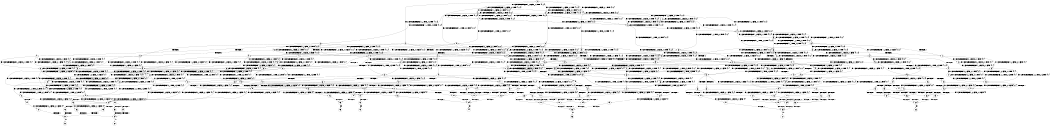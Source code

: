 digraph BCG {
size = "7, 10.5";
center = TRUE;
node [shape = circle];
0 [peripheries = 2];
0 -> 1 [label = "EX !0 !ATOMIC_EXCH_BRANCH (2, +0, FALSE, +0, 1, TRUE) !{0, 1, 2}"];
0 -> 2 [label = "EX !2 !ATOMIC_EXCH_BRANCH (1, +1, TRUE, +0, 2, TRUE) !{0, 1, 2}"];
0 -> 3 [label = "EX !1 !ATOMIC_EXCH_BRANCH (1, +0, FALSE, +0, 1, TRUE) !{0, 1, 2}"];
0 -> 4 [label = "EX !0 !ATOMIC_EXCH_BRANCH (2, +0, FALSE, +0, 1, TRUE) !{0, 1, 2}"];
1 -> 1 [label = "EX !0 !ATOMIC_EXCH_BRANCH (2, +0, FALSE, +0, 1, TRUE) !{0, 1, 2}"];
1 -> 5 [label = "EX !2 !ATOMIC_EXCH_BRANCH (1, +1, TRUE, +0, 2, TRUE) !{0, 1, 2}"];
1 -> 6 [label = "EX !1 !ATOMIC_EXCH_BRANCH (1, +0, FALSE, +0, 1, TRUE) !{0, 1, 2}"];
1 -> 4 [label = "EX !0 !ATOMIC_EXCH_BRANCH (2, +0, FALSE, +0, 1, TRUE) !{0, 1, 2}"];
2 -> 7 [label = "EX !0 !ATOMIC_EXCH_BRANCH (2, +0, FALSE, +0, 1, TRUE) !{0, 1, 2}"];
2 -> 8 [label = "EX !1 !ATOMIC_EXCH_BRANCH (1, +0, FALSE, +0, 1, FALSE) !{0, 1, 2}"];
2 -> 9 [label = "TERMINATE !2"];
2 -> 10 [label = "EX !0 !ATOMIC_EXCH_BRANCH (2, +0, FALSE, +0, 1, TRUE) !{0, 1, 2}"];
3 -> 3 [label = "EX !1 !ATOMIC_EXCH_BRANCH (1, +0, FALSE, +0, 1, TRUE) !{0, 1, 2}"];
3 -> 11 [label = "EX !0 !ATOMIC_EXCH_BRANCH (2, +0, FALSE, +0, 1, TRUE) !{0, 1, 2}"];
3 -> 12 [label = "EX !2 !ATOMIC_EXCH_BRANCH (1, +1, TRUE, +0, 2, TRUE) !{0, 1, 2}"];
3 -> 13 [label = "EX !0 !ATOMIC_EXCH_BRANCH (2, +0, FALSE, +0, 1, TRUE) !{0, 1, 2}"];
4 -> 14 [label = "EX !1 !ATOMIC_EXCH_BRANCH (1, +0, FALSE, +0, 1, TRUE) !{0, 1, 2}"];
4 -> 4 [label = "EX !0 !ATOMIC_EXCH_BRANCH (2, +0, FALSE, +0, 1, TRUE) !{0, 1, 2}"];
4 -> 15 [label = "EX !2 !ATOMIC_EXCH_BRANCH (1, +1, TRUE, +0, 2, TRUE) !{0, 1, 2}"];
4 -> 16 [label = "EX !1 !ATOMIC_EXCH_BRANCH (1, +0, FALSE, +0, 1, TRUE) !{0, 1, 2}"];
5 -> 7 [label = "EX !0 !ATOMIC_EXCH_BRANCH (2, +0, FALSE, +0, 1, TRUE) !{0, 1, 2}"];
5 -> 17 [label = "EX !1 !ATOMIC_EXCH_BRANCH (1, +0, FALSE, +0, 1, FALSE) !{0, 1, 2}"];
5 -> 18 [label = "TERMINATE !2"];
5 -> 10 [label = "EX !0 !ATOMIC_EXCH_BRANCH (2, +0, FALSE, +0, 1, TRUE) !{0, 1, 2}"];
6 -> 11 [label = "EX !0 !ATOMIC_EXCH_BRANCH (2, +0, FALSE, +0, 1, TRUE) !{0, 1, 2}"];
6 -> 6 [label = "EX !1 !ATOMIC_EXCH_BRANCH (1, +0, FALSE, +0, 1, TRUE) !{0, 1, 2}"];
6 -> 19 [label = "EX !2 !ATOMIC_EXCH_BRANCH (1, +1, TRUE, +0, 2, TRUE) !{0, 1, 2}"];
6 -> 13 [label = "EX !0 !ATOMIC_EXCH_BRANCH (2, +0, FALSE, +0, 1, TRUE) !{0, 1, 2}"];
7 -> 7 [label = "EX !0 !ATOMIC_EXCH_BRANCH (2, +0, FALSE, +0, 1, TRUE) !{0, 1, 2}"];
7 -> 17 [label = "EX !1 !ATOMIC_EXCH_BRANCH (1, +0, FALSE, +0, 1, FALSE) !{0, 1, 2}"];
7 -> 18 [label = "TERMINATE !2"];
7 -> 10 [label = "EX !0 !ATOMIC_EXCH_BRANCH (2, +0, FALSE, +0, 1, TRUE) !{0, 1, 2}"];
8 -> 20 [label = "EX !1 !ATOMIC_EXCH_BRANCH (2, +1, TRUE, +0, 3, TRUE) !{0, 1, 2}"];
8 -> 21 [label = "EX !0 !ATOMIC_EXCH_BRANCH (2, +0, FALSE, +0, 1, TRUE) !{0, 1, 2}"];
8 -> 22 [label = "TERMINATE !2"];
8 -> 23 [label = "EX !0 !ATOMIC_EXCH_BRANCH (2, +0, FALSE, +0, 1, TRUE) !{0, 1, 2}"];
9 -> 24 [label = "EX !0 !ATOMIC_EXCH_BRANCH (2, +0, FALSE, +0, 1, TRUE) !{0, 1}"];
9 -> 25 [label = "EX !1 !ATOMIC_EXCH_BRANCH (1, +0, FALSE, +0, 1, FALSE) !{0, 1}"];
9 -> 26 [label = "EX !0 !ATOMIC_EXCH_BRANCH (2, +0, FALSE, +0, 1, TRUE) !{0, 1}"];
10 -> 27 [label = "EX !1 !ATOMIC_EXCH_BRANCH (1, +0, FALSE, +0, 1, FALSE) !{0, 1, 2}"];
10 -> 10 [label = "EX !0 !ATOMIC_EXCH_BRANCH (2, +0, FALSE, +0, 1, TRUE) !{0, 1, 2}"];
10 -> 28 [label = "EX !1 !ATOMIC_EXCH_BRANCH (1, +0, FALSE, +0, 1, FALSE) !{0, 1, 2}"];
10 -> 29 [label = "TERMINATE !2"];
11 -> 11 [label = "EX !0 !ATOMIC_EXCH_BRANCH (2, +0, FALSE, +0, 1, TRUE) !{0, 1, 2}"];
11 -> 6 [label = "EX !1 !ATOMIC_EXCH_BRANCH (1, +0, FALSE, +0, 1, TRUE) !{0, 1, 2}"];
11 -> 19 [label = "EX !2 !ATOMIC_EXCH_BRANCH (1, +1, TRUE, +0, 2, TRUE) !{0, 1, 2}"];
11 -> 13 [label = "EX !0 !ATOMIC_EXCH_BRANCH (2, +0, FALSE, +0, 1, TRUE) !{0, 1, 2}"];
12 -> 8 [label = "EX !1 !ATOMIC_EXCH_BRANCH (1, +0, FALSE, +0, 1, FALSE) !{0, 1, 2}"];
12 -> 30 [label = "EX !0 !ATOMIC_EXCH_BRANCH (2, +0, FALSE, +0, 1, TRUE) !{0, 1, 2}"];
12 -> 31 [label = "TERMINATE !2"];
12 -> 32 [label = "EX !0 !ATOMIC_EXCH_BRANCH (2, +0, FALSE, +0, 1, TRUE) !{0, 1, 2}"];
13 -> 14 [label = "EX !1 !ATOMIC_EXCH_BRANCH (1, +0, FALSE, +0, 1, TRUE) !{0, 1, 2}"];
13 -> 13 [label = "EX !0 !ATOMIC_EXCH_BRANCH (2, +0, FALSE, +0, 1, TRUE) !{0, 1, 2}"];
13 -> 16 [label = "EX !1 !ATOMIC_EXCH_BRANCH (1, +0, FALSE, +0, 1, TRUE) !{0, 1, 2}"];
13 -> 33 [label = "EX !2 !ATOMIC_EXCH_BRANCH (1, +1, TRUE, +0, 2, TRUE) !{0, 1, 2}"];
14 -> 34 [label = "EX !2 !ATOMIC_EXCH_BRANCH (1, +1, TRUE, +0, 2, TRUE) !{0, 1, 2}"];
14 -> 35 [label = "EX !0 !ATOMIC_EXCH_BRANCH (2, +0, FALSE, +0, 1, TRUE) !{0, 1, 2}"];
14 -> 14 [label = "EX !1 !ATOMIC_EXCH_BRANCH (1, +0, FALSE, +0, 1, TRUE) !{0, 1, 2}"];
14 -> 36 [label = "EX !2 !ATOMIC_EXCH_BRANCH (1, +1, TRUE, +0, 2, TRUE) !{0, 1, 2}"];
15 -> 27 [label = "EX !1 !ATOMIC_EXCH_BRANCH (1, +0, FALSE, +0, 1, FALSE) !{0, 1, 2}"];
15 -> 10 [label = "EX !0 !ATOMIC_EXCH_BRANCH (2, +0, FALSE, +0, 1, TRUE) !{0, 1, 2}"];
15 -> 28 [label = "EX !1 !ATOMIC_EXCH_BRANCH (1, +0, FALSE, +0, 1, FALSE) !{0, 1, 2}"];
15 -> 29 [label = "TERMINATE !2"];
16 -> 14 [label = "EX !1 !ATOMIC_EXCH_BRANCH (1, +0, FALSE, +0, 1, TRUE) !{0, 1, 2}"];
16 -> 13 [label = "EX !0 !ATOMIC_EXCH_BRANCH (2, +0, FALSE, +0, 1, TRUE) !{0, 1, 2}"];
16 -> 16 [label = "EX !1 !ATOMIC_EXCH_BRANCH (1, +0, FALSE, +0, 1, TRUE) !{0, 1, 2}"];
16 -> 33 [label = "EX !2 !ATOMIC_EXCH_BRANCH (1, +1, TRUE, +0, 2, TRUE) !{0, 1, 2}"];
17 -> 21 [label = "EX !0 !ATOMIC_EXCH_BRANCH (2, +0, FALSE, +0, 1, TRUE) !{0, 1, 2}"];
17 -> 37 [label = "EX !1 !ATOMIC_EXCH_BRANCH (2, +1, TRUE, +0, 3, TRUE) !{0, 1, 2}"];
17 -> 38 [label = "TERMINATE !2"];
17 -> 23 [label = "EX !0 !ATOMIC_EXCH_BRANCH (2, +0, FALSE, +0, 1, TRUE) !{0, 1, 2}"];
18 -> 24 [label = "EX !0 !ATOMIC_EXCH_BRANCH (2, +0, FALSE, +0, 1, TRUE) !{0, 1}"];
18 -> 39 [label = "EX !1 !ATOMIC_EXCH_BRANCH (1, +0, FALSE, +0, 1, FALSE) !{0, 1}"];
18 -> 26 [label = "EX !0 !ATOMIC_EXCH_BRANCH (2, +0, FALSE, +0, 1, TRUE) !{0, 1}"];
19 -> 30 [label = "EX !0 !ATOMIC_EXCH_BRANCH (2, +0, FALSE, +0, 1, TRUE) !{0, 1, 2}"];
19 -> 17 [label = "EX !1 !ATOMIC_EXCH_BRANCH (1, +0, FALSE, +0, 1, FALSE) !{0, 1, 2}"];
19 -> 40 [label = "TERMINATE !2"];
19 -> 32 [label = "EX !0 !ATOMIC_EXCH_BRANCH (2, +0, FALSE, +0, 1, TRUE) !{0, 1, 2}"];
20 -> 41 [label = "EX !0 !ATOMIC_EXCH_BRANCH (2, +0, FALSE, +0, 1, FALSE) !{0, 1, 2}"];
20 -> 42 [label = "TERMINATE !2"];
20 -> 43 [label = "TERMINATE !1"];
20 -> 44 [label = "EX !0 !ATOMIC_EXCH_BRANCH (2, +0, FALSE, +0, 1, FALSE) !{0, 1, 2}"];
21 -> 21 [label = "EX !0 !ATOMIC_EXCH_BRANCH (2, +0, FALSE, +0, 1, TRUE) !{0, 1, 2}"];
21 -> 37 [label = "EX !1 !ATOMIC_EXCH_BRANCH (2, +1, TRUE, +0, 3, TRUE) !{0, 1, 2}"];
21 -> 38 [label = "TERMINATE !2"];
21 -> 23 [label = "EX !0 !ATOMIC_EXCH_BRANCH (2, +0, FALSE, +0, 1, TRUE) !{0, 1, 2}"];
22 -> 45 [label = "EX !1 !ATOMIC_EXCH_BRANCH (2, +1, TRUE, +0, 3, TRUE) !{0, 1}"];
22 -> 46 [label = "EX !0 !ATOMIC_EXCH_BRANCH (2, +0, FALSE, +0, 1, TRUE) !{0, 1}"];
22 -> 47 [label = "EX !0 !ATOMIC_EXCH_BRANCH (2, +0, FALSE, +0, 1, TRUE) !{0, 1}"];
23 -> 48 [label = "EX !1 !ATOMIC_EXCH_BRANCH (2, +1, TRUE, +0, 3, TRUE) !{0, 1, 2}"];
23 -> 23 [label = "EX !0 !ATOMIC_EXCH_BRANCH (2, +0, FALSE, +0, 1, TRUE) !{0, 1, 2}"];
23 -> 49 [label = "EX !1 !ATOMIC_EXCH_BRANCH (2, +1, TRUE, +0, 3, TRUE) !{0, 1, 2}"];
23 -> 50 [label = "TERMINATE !2"];
24 -> 24 [label = "EX !0 !ATOMIC_EXCH_BRANCH (2, +0, FALSE, +0, 1, TRUE) !{0, 1}"];
24 -> 39 [label = "EX !1 !ATOMIC_EXCH_BRANCH (1, +0, FALSE, +0, 1, FALSE) !{0, 1}"];
24 -> 26 [label = "EX !0 !ATOMIC_EXCH_BRANCH (2, +0, FALSE, +0, 1, TRUE) !{0, 1}"];
25 -> 45 [label = "EX !1 !ATOMIC_EXCH_BRANCH (2, +1, TRUE, +0, 3, TRUE) !{0, 1}"];
25 -> 46 [label = "EX !0 !ATOMIC_EXCH_BRANCH (2, +0, FALSE, +0, 1, TRUE) !{0, 1}"];
25 -> 47 [label = "EX !0 !ATOMIC_EXCH_BRANCH (2, +0, FALSE, +0, 1, TRUE) !{0, 1}"];
26 -> 51 [label = "EX !1 !ATOMIC_EXCH_BRANCH (1, +0, FALSE, +0, 1, FALSE) !{0, 1}"];
26 -> 26 [label = "EX !0 !ATOMIC_EXCH_BRANCH (2, +0, FALSE, +0, 1, TRUE) !{0, 1}"];
26 -> 52 [label = "EX !1 !ATOMIC_EXCH_BRANCH (1, +0, FALSE, +0, 1, FALSE) !{0, 1}"];
27 -> 53 [label = "EX !0 !ATOMIC_EXCH_BRANCH (2, +0, FALSE, +0, 1, TRUE) !{0, 1, 2}"];
27 -> 48 [label = "EX !1 !ATOMIC_EXCH_BRANCH (2, +1, TRUE, +0, 3, TRUE) !{0, 1, 2}"];
27 -> 54 [label = "TERMINATE !2"];
28 -> 48 [label = "EX !1 !ATOMIC_EXCH_BRANCH (2, +1, TRUE, +0, 3, TRUE) !{0, 1, 2}"];
28 -> 23 [label = "EX !0 !ATOMIC_EXCH_BRANCH (2, +0, FALSE, +0, 1, TRUE) !{0, 1, 2}"];
28 -> 49 [label = "EX !1 !ATOMIC_EXCH_BRANCH (2, +1, TRUE, +0, 3, TRUE) !{0, 1, 2}"];
28 -> 50 [label = "TERMINATE !2"];
29 -> 55 [label = "EX !0 !ATOMIC_EXCH_BRANCH (2, +0, FALSE, +0, 1, TRUE) !{0, 1}"];
29 -> 56 [label = "EX !1 !ATOMIC_EXCH_BRANCH (1, +0, FALSE, +0, 1, FALSE) !{0, 1}"];
30 -> 30 [label = "EX !0 !ATOMIC_EXCH_BRANCH (2, +0, FALSE, +0, 1, TRUE) !{0, 1, 2}"];
30 -> 17 [label = "EX !1 !ATOMIC_EXCH_BRANCH (1, +0, FALSE, +0, 1, FALSE) !{0, 1, 2}"];
30 -> 40 [label = "TERMINATE !2"];
30 -> 32 [label = "EX !0 !ATOMIC_EXCH_BRANCH (2, +0, FALSE, +0, 1, TRUE) !{0, 1, 2}"];
31 -> 25 [label = "EX !1 !ATOMIC_EXCH_BRANCH (1, +0, FALSE, +0, 1, FALSE) !{0, 1}"];
31 -> 57 [label = "EX !0 !ATOMIC_EXCH_BRANCH (2, +0, FALSE, +0, 1, TRUE) !{0, 1}"];
31 -> 58 [label = "EX !0 !ATOMIC_EXCH_BRANCH (2, +0, FALSE, +0, 1, TRUE) !{0, 1}"];
32 -> 27 [label = "EX !1 !ATOMIC_EXCH_BRANCH (1, +0, FALSE, +0, 1, FALSE) !{0, 1, 2}"];
32 -> 32 [label = "EX !0 !ATOMIC_EXCH_BRANCH (2, +0, FALSE, +0, 1, TRUE) !{0, 1, 2}"];
32 -> 28 [label = "EX !1 !ATOMIC_EXCH_BRANCH (1, +0, FALSE, +0, 1, FALSE) !{0, 1, 2}"];
32 -> 59 [label = "TERMINATE !2"];
33 -> 27 [label = "EX !1 !ATOMIC_EXCH_BRANCH (1, +0, FALSE, +0, 1, FALSE) !{0, 1, 2}"];
33 -> 32 [label = "EX !0 !ATOMIC_EXCH_BRANCH (2, +0, FALSE, +0, 1, TRUE) !{0, 1, 2}"];
33 -> 28 [label = "EX !1 !ATOMIC_EXCH_BRANCH (1, +0, FALSE, +0, 1, FALSE) !{0, 1, 2}"];
33 -> 59 [label = "TERMINATE !2"];
34 -> 60 [label = "EX !0 !ATOMIC_EXCH_BRANCH (2, +0, FALSE, +0, 1, TRUE) !{0, 1, 2}"];
34 -> 61 [label = "EX !1 !ATOMIC_EXCH_BRANCH (1, +0, FALSE, +0, 1, FALSE) !{0, 1, 2}"];
34 -> 62 [label = "TERMINATE !2"];
34 -> 32 [label = "EX !0 !ATOMIC_EXCH_BRANCH (2, +0, FALSE, +0, 1, TRUE) !{0, 1, 2}"];
35 -> 34 [label = "EX !2 !ATOMIC_EXCH_BRANCH (1, +1, TRUE, +0, 2, TRUE) !{0, 1, 2}"];
35 -> 35 [label = "EX !0 !ATOMIC_EXCH_BRANCH (2, +0, FALSE, +0, 1, TRUE) !{0, 1, 2}"];
35 -> 14 [label = "EX !1 !ATOMIC_EXCH_BRANCH (1, +0, FALSE, +0, 1, TRUE) !{0, 1, 2}"];
35 -> 36 [label = "EX !2 !ATOMIC_EXCH_BRANCH (1, +1, TRUE, +0, 2, TRUE) !{0, 1, 2}"];
36 -> 63 [label = "EX !0 !ATOMIC_EXCH_BRANCH (2, +0, FALSE, +0, 1, TRUE) !{0, 1, 2}"];
36 -> 27 [label = "EX !1 !ATOMIC_EXCH_BRANCH (1, +0, FALSE, +0, 1, FALSE) !{0, 1, 2}"];
36 -> 64 [label = "TERMINATE !2"];
37 -> 41 [label = "EX !0 !ATOMIC_EXCH_BRANCH (2, +0, FALSE, +0, 1, FALSE) !{0, 1, 2}"];
37 -> 65 [label = "TERMINATE !2"];
37 -> 66 [label = "TERMINATE !1"];
37 -> 44 [label = "EX !0 !ATOMIC_EXCH_BRANCH (2, +0, FALSE, +0, 1, FALSE) !{0, 1, 2}"];
38 -> 46 [label = "EX !0 !ATOMIC_EXCH_BRANCH (2, +0, FALSE, +0, 1, TRUE) !{0, 1}"];
38 -> 67 [label = "EX !1 !ATOMIC_EXCH_BRANCH (2, +1, TRUE, +0, 3, TRUE) !{0, 1}"];
38 -> 47 [label = "EX !0 !ATOMIC_EXCH_BRANCH (2, +0, FALSE, +0, 1, TRUE) !{0, 1}"];
39 -> 46 [label = "EX !0 !ATOMIC_EXCH_BRANCH (2, +0, FALSE, +0, 1, TRUE) !{0, 1}"];
39 -> 67 [label = "EX !1 !ATOMIC_EXCH_BRANCH (2, +1, TRUE, +0, 3, TRUE) !{0, 1}"];
39 -> 47 [label = "EX !0 !ATOMIC_EXCH_BRANCH (2, +0, FALSE, +0, 1, TRUE) !{0, 1}"];
40 -> 57 [label = "EX !0 !ATOMIC_EXCH_BRANCH (2, +0, FALSE, +0, 1, TRUE) !{0, 1}"];
40 -> 39 [label = "EX !1 !ATOMIC_EXCH_BRANCH (1, +0, FALSE, +0, 1, FALSE) !{0, 1}"];
40 -> 58 [label = "EX !0 !ATOMIC_EXCH_BRANCH (2, +0, FALSE, +0, 1, TRUE) !{0, 1}"];
41 -> 68 [label = "TERMINATE !0"];
41 -> 69 [label = "TERMINATE !2"];
41 -> 70 [label = "TERMINATE !1"];
42 -> 71 [label = "EX !0 !ATOMIC_EXCH_BRANCH (2, +0, FALSE, +0, 1, FALSE) !{0, 1}"];
42 -> 72 [label = "TERMINATE !1"];
42 -> 73 [label = "EX !0 !ATOMIC_EXCH_BRANCH (2, +0, FALSE, +0, 1, FALSE) !{0, 1}"];
43 -> 74 [label = "EX !0 !ATOMIC_EXCH_BRANCH (2, +0, FALSE, +0, 1, FALSE) !{0, 2}"];
43 -> 72 [label = "TERMINATE !2"];
43 -> 75 [label = "EX !0 !ATOMIC_EXCH_BRANCH (2, +0, FALSE, +0, 1, FALSE) !{0, 2}"];
44 -> 76 [label = "TERMINATE !0"];
44 -> 77 [label = "TERMINATE !2"];
44 -> 78 [label = "TERMINATE !1"];
45 -> 71 [label = "EX !0 !ATOMIC_EXCH_BRANCH (2, +0, FALSE, +0, 1, FALSE) !{0, 1}"];
45 -> 72 [label = "TERMINATE !1"];
45 -> 73 [label = "EX !0 !ATOMIC_EXCH_BRANCH (2, +0, FALSE, +0, 1, FALSE) !{0, 1}"];
46 -> 46 [label = "EX !0 !ATOMIC_EXCH_BRANCH (2, +0, FALSE, +0, 1, TRUE) !{0, 1}"];
46 -> 67 [label = "EX !1 !ATOMIC_EXCH_BRANCH (2, +1, TRUE, +0, 3, TRUE) !{0, 1}"];
46 -> 47 [label = "EX !0 !ATOMIC_EXCH_BRANCH (2, +0, FALSE, +0, 1, TRUE) !{0, 1}"];
47 -> 79 [label = "EX !1 !ATOMIC_EXCH_BRANCH (2, +1, TRUE, +0, 3, TRUE) !{0, 1}"];
47 -> 47 [label = "EX !0 !ATOMIC_EXCH_BRANCH (2, +0, FALSE, +0, 1, TRUE) !{0, 1}"];
47 -> 80 [label = "EX !1 !ATOMIC_EXCH_BRANCH (2, +1, TRUE, +0, 3, TRUE) !{0, 1}"];
48 -> 81 [label = "EX !0 !ATOMIC_EXCH_BRANCH (2, +0, FALSE, +0, 1, FALSE) !{0, 1, 2}"];
48 -> 82 [label = "TERMINATE !2"];
48 -> 83 [label = "TERMINATE !1"];
49 -> 44 [label = "EX !0 !ATOMIC_EXCH_BRANCH (2, +0, FALSE, +0, 1, FALSE) !{0, 1, 2}"];
49 -> 84 [label = "TERMINATE !2"];
49 -> 85 [label = "TERMINATE !1"];
50 -> 86 [label = "EX !0 !ATOMIC_EXCH_BRANCH (2, +0, FALSE, +0, 1, TRUE) !{0, 1}"];
50 -> 87 [label = "EX !1 !ATOMIC_EXCH_BRANCH (2, +1, TRUE, +0, 3, TRUE) !{0, 1}"];
51 -> 88 [label = "EX !0 !ATOMIC_EXCH_BRANCH (2, +0, FALSE, +0, 1, TRUE) !{0, 1}"];
51 -> 79 [label = "EX !1 !ATOMIC_EXCH_BRANCH (2, +1, TRUE, +0, 3, TRUE) !{0, 1}"];
51 -> 47 [label = "EX !0 !ATOMIC_EXCH_BRANCH (2, +0, FALSE, +0, 1, TRUE) !{0, 1}"];
52 -> 79 [label = "EX !1 !ATOMIC_EXCH_BRANCH (2, +1, TRUE, +0, 3, TRUE) !{0, 1}"];
52 -> 47 [label = "EX !0 !ATOMIC_EXCH_BRANCH (2, +0, FALSE, +0, 1, TRUE) !{0, 1}"];
52 -> 80 [label = "EX !1 !ATOMIC_EXCH_BRANCH (2, +1, TRUE, +0, 3, TRUE) !{0, 1}"];
53 -> 53 [label = "EX !0 !ATOMIC_EXCH_BRANCH (2, +0, FALSE, +0, 1, TRUE) !{0, 1, 2}"];
53 -> 48 [label = "EX !1 !ATOMIC_EXCH_BRANCH (2, +1, TRUE, +0, 3, TRUE) !{0, 1, 2}"];
53 -> 54 [label = "TERMINATE !2"];
54 -> 89 [label = "EX !0 !ATOMIC_EXCH_BRANCH (2, +0, FALSE, +0, 1, TRUE) !{0, 1}"];
54 -> 90 [label = "EX !1 !ATOMIC_EXCH_BRANCH (2, +1, TRUE, +0, 3, TRUE) !{0, 1}"];
55 -> 55 [label = "EX !0 !ATOMIC_EXCH_BRANCH (2, +0, FALSE, +0, 1, TRUE) !{0, 1}"];
55 -> 56 [label = "EX !1 !ATOMIC_EXCH_BRANCH (1, +0, FALSE, +0, 1, FALSE) !{0, 1}"];
56 -> 86 [label = "EX !0 !ATOMIC_EXCH_BRANCH (2, +0, FALSE, +0, 1, TRUE) !{0, 1}"];
56 -> 87 [label = "EX !1 !ATOMIC_EXCH_BRANCH (2, +1, TRUE, +0, 3, TRUE) !{0, 1}"];
57 -> 57 [label = "EX !0 !ATOMIC_EXCH_BRANCH (2, +0, FALSE, +0, 1, TRUE) !{0, 1}"];
57 -> 39 [label = "EX !1 !ATOMIC_EXCH_BRANCH (1, +0, FALSE, +0, 1, FALSE) !{0, 1}"];
57 -> 58 [label = "EX !0 !ATOMIC_EXCH_BRANCH (2, +0, FALSE, +0, 1, TRUE) !{0, 1}"];
58 -> 51 [label = "EX !1 !ATOMIC_EXCH_BRANCH (1, +0, FALSE, +0, 1, FALSE) !{0, 1}"];
58 -> 58 [label = "EX !0 !ATOMIC_EXCH_BRANCH (2, +0, FALSE, +0, 1, TRUE) !{0, 1}"];
58 -> 52 [label = "EX !1 !ATOMIC_EXCH_BRANCH (1, +0, FALSE, +0, 1, FALSE) !{0, 1}"];
59 -> 91 [label = "EX !0 !ATOMIC_EXCH_BRANCH (2, +0, FALSE, +0, 1, TRUE) !{0, 1}"];
59 -> 56 [label = "EX !1 !ATOMIC_EXCH_BRANCH (1, +0, FALSE, +0, 1, FALSE) !{0, 1}"];
60 -> 60 [label = "EX !0 !ATOMIC_EXCH_BRANCH (2, +0, FALSE, +0, 1, TRUE) !{0, 1, 2}"];
60 -> 61 [label = "EX !1 !ATOMIC_EXCH_BRANCH (1, +0, FALSE, +0, 1, FALSE) !{0, 1, 2}"];
60 -> 62 [label = "TERMINATE !2"];
60 -> 32 [label = "EX !0 !ATOMIC_EXCH_BRANCH (2, +0, FALSE, +0, 1, TRUE) !{0, 1, 2}"];
61 -> 92 [label = "EX !0 !ATOMIC_EXCH_BRANCH (2, +0, FALSE, +0, 1, TRUE) !{0, 1, 2}"];
61 -> 93 [label = "EX !1 !ATOMIC_EXCH_BRANCH (2, +1, TRUE, +0, 3, TRUE) !{0, 1, 2}"];
61 -> 94 [label = "TERMINATE !2"];
61 -> 23 [label = "EX !0 !ATOMIC_EXCH_BRANCH (2, +0, FALSE, +0, 1, TRUE) !{0, 1, 2}"];
62 -> 95 [label = "EX !0 !ATOMIC_EXCH_BRANCH (2, +0, FALSE, +0, 1, TRUE) !{0, 1}"];
62 -> 96 [label = "EX !1 !ATOMIC_EXCH_BRANCH (1, +0, FALSE, +0, 1, FALSE) !{0, 1}"];
63 -> 63 [label = "EX !0 !ATOMIC_EXCH_BRANCH (2, +0, FALSE, +0, 1, TRUE) !{0, 1, 2}"];
63 -> 27 [label = "EX !1 !ATOMIC_EXCH_BRANCH (1, +0, FALSE, +0, 1, FALSE) !{0, 1, 2}"];
63 -> 64 [label = "TERMINATE !2"];
64 -> 97 [label = "EX !0 !ATOMIC_EXCH_BRANCH (2, +0, FALSE, +0, 1, TRUE) !{0, 1}"];
64 -> 98 [label = "EX !1 !ATOMIC_EXCH_BRANCH (1, +0, FALSE, +0, 1, FALSE) !{0, 1}"];
65 -> 71 [label = "EX !0 !ATOMIC_EXCH_BRANCH (2, +0, FALSE, +0, 1, FALSE) !{0, 1}"];
65 -> 99 [label = "TERMINATE !1"];
65 -> 73 [label = "EX !0 !ATOMIC_EXCH_BRANCH (2, +0, FALSE, +0, 1, FALSE) !{0, 1}"];
66 -> 74 [label = "EX !0 !ATOMIC_EXCH_BRANCH (2, +0, FALSE, +0, 1, FALSE) !{0, 2}"];
66 -> 99 [label = "TERMINATE !2"];
66 -> 75 [label = "EX !0 !ATOMIC_EXCH_BRANCH (2, +0, FALSE, +0, 1, FALSE) !{0, 2}"];
67 -> 71 [label = "EX !0 !ATOMIC_EXCH_BRANCH (2, +0, FALSE, +0, 1, FALSE) !{0, 1}"];
67 -> 99 [label = "TERMINATE !1"];
67 -> 73 [label = "EX !0 !ATOMIC_EXCH_BRANCH (2, +0, FALSE, +0, 1, FALSE) !{0, 1}"];
68 -> 100 [label = "TERMINATE !2"];
68 -> 101 [label = "TERMINATE !1"];
69 -> 100 [label = "TERMINATE !0"];
69 -> 102 [label = "TERMINATE !1"];
70 -> 101 [label = "TERMINATE !0"];
70 -> 102 [label = "TERMINATE !2"];
71 -> 100 [label = "TERMINATE !0"];
71 -> 102 [label = "TERMINATE !1"];
72 -> 103 [label = "EX !0 !ATOMIC_EXCH_BRANCH (2, +0, FALSE, +0, 1, FALSE) !{0}"];
72 -> 104 [label = "EX !0 !ATOMIC_EXCH_BRANCH (2, +0, FALSE, +0, 1, FALSE) !{0}"];
73 -> 105 [label = "TERMINATE !0"];
73 -> 106 [label = "TERMINATE !1"];
74 -> 101 [label = "TERMINATE !0"];
74 -> 102 [label = "TERMINATE !2"];
75 -> 107 [label = "TERMINATE !0"];
75 -> 108 [label = "TERMINATE !2"];
76 -> 109 [label = "TERMINATE !2"];
76 -> 110 [label = "TERMINATE !1"];
77 -> 109 [label = "TERMINATE !0"];
77 -> 111 [label = "TERMINATE !1"];
78 -> 110 [label = "TERMINATE !0"];
78 -> 111 [label = "TERMINATE !2"];
79 -> 112 [label = "EX !0 !ATOMIC_EXCH_BRANCH (2, +0, FALSE, +0, 1, FALSE) !{0, 1}"];
79 -> 113 [label = "TERMINATE !1"];
79 -> 73 [label = "EX !0 !ATOMIC_EXCH_BRANCH (2, +0, FALSE, +0, 1, FALSE) !{0, 1}"];
80 -> 73 [label = "EX !0 !ATOMIC_EXCH_BRANCH (2, +0, FALSE, +0, 1, FALSE) !{0, 1}"];
80 -> 114 [label = "TERMINATE !1"];
81 -> 115 [label = "TERMINATE !0"];
81 -> 116 [label = "TERMINATE !2"];
81 -> 117 [label = "TERMINATE !1"];
82 -> 118 [label = "EX !0 !ATOMIC_EXCH_BRANCH (2, +0, FALSE, +0, 1, FALSE) !{0, 1}"];
82 -> 119 [label = "TERMINATE !1"];
83 -> 120 [label = "EX !0 !ATOMIC_EXCH_BRANCH (2, +0, FALSE, +0, 1, FALSE) !{0, 2}"];
83 -> 119 [label = "TERMINATE !2"];
84 -> 121 [label = "EX !0 !ATOMIC_EXCH_BRANCH (2, +0, FALSE, +0, 1, FALSE) !{0, 1}"];
84 -> 122 [label = "TERMINATE !1"];
85 -> 123 [label = "EX !0 !ATOMIC_EXCH_BRANCH (2, +0, FALSE, +0, 1, FALSE) !{0, 2}"];
85 -> 122 [label = "TERMINATE !2"];
86 -> 86 [label = "EX !0 !ATOMIC_EXCH_BRANCH (2, +0, FALSE, +0, 1, TRUE) !{0, 1}"];
86 -> 87 [label = "EX !1 !ATOMIC_EXCH_BRANCH (2, +1, TRUE, +0, 3, TRUE) !{0, 1}"];
87 -> 121 [label = "EX !0 !ATOMIC_EXCH_BRANCH (2, +0, FALSE, +0, 1, FALSE) !{0, 1}"];
87 -> 122 [label = "TERMINATE !1"];
88 -> 88 [label = "EX !0 !ATOMIC_EXCH_BRANCH (2, +0, FALSE, +0, 1, TRUE) !{0, 1}"];
88 -> 79 [label = "EX !1 !ATOMIC_EXCH_BRANCH (2, +1, TRUE, +0, 3, TRUE) !{0, 1}"];
88 -> 47 [label = "EX !0 !ATOMIC_EXCH_BRANCH (2, +0, FALSE, +0, 1, TRUE) !{0, 1}"];
89 -> 89 [label = "EX !0 !ATOMIC_EXCH_BRANCH (2, +0, FALSE, +0, 1, TRUE) !{0, 1}"];
89 -> 90 [label = "EX !1 !ATOMIC_EXCH_BRANCH (2, +1, TRUE, +0, 3, TRUE) !{0, 1}"];
90 -> 118 [label = "EX !0 !ATOMIC_EXCH_BRANCH (2, +0, FALSE, +0, 1, FALSE) !{0, 1}"];
90 -> 119 [label = "TERMINATE !1"];
91 -> 91 [label = "EX !0 !ATOMIC_EXCH_BRANCH (2, +0, FALSE, +0, 1, TRUE) !{0, 1}"];
91 -> 56 [label = "EX !1 !ATOMIC_EXCH_BRANCH (1, +0, FALSE, +0, 1, FALSE) !{0, 1}"];
92 -> 92 [label = "EX !0 !ATOMIC_EXCH_BRANCH (2, +0, FALSE, +0, 1, TRUE) !{0, 1, 2}"];
92 -> 93 [label = "EX !1 !ATOMIC_EXCH_BRANCH (2, +1, TRUE, +0, 3, TRUE) !{0, 1, 2}"];
92 -> 94 [label = "TERMINATE !2"];
92 -> 23 [label = "EX !0 !ATOMIC_EXCH_BRANCH (2, +0, FALSE, +0, 1, TRUE) !{0, 1, 2}"];
93 -> 124 [label = "EX !0 !ATOMIC_EXCH_BRANCH (2, +0, FALSE, +0, 1, FALSE) !{0, 1, 2}"];
93 -> 125 [label = "TERMINATE !2"];
93 -> 126 [label = "TERMINATE !1"];
93 -> 44 [label = "EX !0 !ATOMIC_EXCH_BRANCH (2, +0, FALSE, +0, 1, FALSE) !{0, 1, 2}"];
94 -> 127 [label = "EX !0 !ATOMIC_EXCH_BRANCH (2, +0, FALSE, +0, 1, TRUE) !{0, 1}"];
94 -> 128 [label = "EX !1 !ATOMIC_EXCH_BRANCH (2, +1, TRUE, +0, 3, TRUE) !{0, 1}"];
95 -> 95 [label = "EX !0 !ATOMIC_EXCH_BRANCH (2, +0, FALSE, +0, 1, TRUE) !{0, 1}"];
95 -> 96 [label = "EX !1 !ATOMIC_EXCH_BRANCH (1, +0, FALSE, +0, 1, FALSE) !{0, 1}"];
96 -> 127 [label = "EX !0 !ATOMIC_EXCH_BRANCH (2, +0, FALSE, +0, 1, TRUE) !{0, 1}"];
96 -> 128 [label = "EX !1 !ATOMIC_EXCH_BRANCH (2, +1, TRUE, +0, 3, TRUE) !{0, 1}"];
97 -> 97 [label = "EX !0 !ATOMIC_EXCH_BRANCH (2, +0, FALSE, +0, 1, TRUE) !{0, 1}"];
97 -> 98 [label = "EX !1 !ATOMIC_EXCH_BRANCH (1, +0, FALSE, +0, 1, FALSE) !{0, 1}"];
98 -> 89 [label = "EX !0 !ATOMIC_EXCH_BRANCH (2, +0, FALSE, +0, 1, TRUE) !{0, 1}"];
98 -> 90 [label = "EX !1 !ATOMIC_EXCH_BRANCH (2, +1, TRUE, +0, 3, TRUE) !{0, 1}"];
99 -> 103 [label = "EX !0 !ATOMIC_EXCH_BRANCH (2, +0, FALSE, +0, 1, FALSE) !{0}"];
99 -> 104 [label = "EX !0 !ATOMIC_EXCH_BRANCH (2, +0, FALSE, +0, 1, FALSE) !{0}"];
100 -> 129 [label = "TERMINATE !1"];
101 -> 129 [label = "TERMINATE !2"];
102 -> 129 [label = "TERMINATE !0"];
103 -> 129 [label = "TERMINATE !0"];
104 -> 130 [label = "TERMINATE !0"];
105 -> 131 [label = "TERMINATE !1"];
106 -> 131 [label = "TERMINATE !0"];
107 -> 132 [label = "TERMINATE !2"];
108 -> 132 [label = "TERMINATE !0"];
109 -> 133 [label = "TERMINATE !1"];
110 -> 133 [label = "TERMINATE !2"];
111 -> 133 [label = "TERMINATE !0"];
112 -> 134 [label = "TERMINATE !0"];
112 -> 135 [label = "TERMINATE !1"];
113 -> 136 [label = "EX !0 !ATOMIC_EXCH_BRANCH (2, +0, FALSE, +0, 1, FALSE) !{0}"];
114 -> 137 [label = "EX !0 !ATOMIC_EXCH_BRANCH (2, +0, FALSE, +0, 1, FALSE) !{0}"];
115 -> 138 [label = "TERMINATE !2"];
115 -> 139 [label = "TERMINATE !1"];
116 -> 138 [label = "TERMINATE !0"];
116 -> 140 [label = "TERMINATE !1"];
117 -> 139 [label = "TERMINATE !0"];
117 -> 140 [label = "TERMINATE !2"];
118 -> 138 [label = "TERMINATE !0"];
118 -> 140 [label = "TERMINATE !1"];
119 -> 141 [label = "EX !0 !ATOMIC_EXCH_BRANCH (2, +0, FALSE, +0, 1, FALSE) !{0}"];
120 -> 139 [label = "TERMINATE !0"];
120 -> 140 [label = "TERMINATE !2"];
121 -> 109 [label = "TERMINATE !0"];
121 -> 111 [label = "TERMINATE !1"];
122 -> 142 [label = "EX !0 !ATOMIC_EXCH_BRANCH (2, +0, FALSE, +0, 1, FALSE) !{0}"];
123 -> 110 [label = "TERMINATE !0"];
123 -> 111 [label = "TERMINATE !2"];
124 -> 143 [label = "TERMINATE !0"];
124 -> 144 [label = "TERMINATE !2"];
124 -> 145 [label = "TERMINATE !1"];
125 -> 146 [label = "EX !0 !ATOMIC_EXCH_BRANCH (2, +0, FALSE, +0, 1, FALSE) !{0, 1}"];
125 -> 147 [label = "TERMINATE !1"];
126 -> 148 [label = "EX !0 !ATOMIC_EXCH_BRANCH (2, +0, FALSE, +0, 1, FALSE) !{0, 2}"];
126 -> 147 [label = "TERMINATE !2"];
127 -> 127 [label = "EX !0 !ATOMIC_EXCH_BRANCH (2, +0, FALSE, +0, 1, TRUE) !{0, 1}"];
127 -> 128 [label = "EX !1 !ATOMIC_EXCH_BRANCH (2, +1, TRUE, +0, 3, TRUE) !{0, 1}"];
128 -> 146 [label = "EX !0 !ATOMIC_EXCH_BRANCH (2, +0, FALSE, +0, 1, FALSE) !{0, 1}"];
128 -> 147 [label = "TERMINATE !1"];
129 -> 149 [label = "exit"];
130 -> 150 [label = "exit"];
131 -> 151 [label = "exit"];
132 -> 152 [label = "exit"];
133 -> 153 [label = "exit"];
134 -> 154 [label = "TERMINATE !1"];
135 -> 154 [label = "TERMINATE !0"];
136 -> 154 [label = "TERMINATE !0"];
137 -> 131 [label = "TERMINATE !0"];
138 -> 155 [label = "TERMINATE !1"];
139 -> 155 [label = "TERMINATE !2"];
140 -> 155 [label = "TERMINATE !0"];
141 -> 155 [label = "TERMINATE !0"];
142 -> 133 [label = "TERMINATE !0"];
143 -> 156 [label = "TERMINATE !2"];
143 -> 157 [label = "TERMINATE !1"];
144 -> 156 [label = "TERMINATE !0"];
144 -> 158 [label = "TERMINATE !1"];
145 -> 157 [label = "TERMINATE !0"];
145 -> 158 [label = "TERMINATE !2"];
146 -> 156 [label = "TERMINATE !0"];
146 -> 158 [label = "TERMINATE !1"];
147 -> 159 [label = "EX !0 !ATOMIC_EXCH_BRANCH (2, +0, FALSE, +0, 1, FALSE) !{0}"];
148 -> 157 [label = "TERMINATE !0"];
148 -> 158 [label = "TERMINATE !2"];
154 -> 160 [label = "exit"];
155 -> 161 [label = "exit"];
156 -> 162 [label = "TERMINATE !1"];
157 -> 162 [label = "TERMINATE !2"];
158 -> 162 [label = "TERMINATE !0"];
159 -> 162 [label = "TERMINATE !0"];
162 -> 163 [label = "exit"];
}
